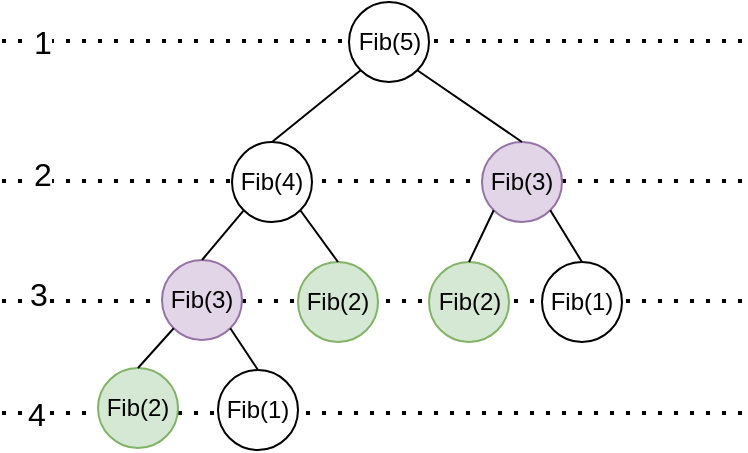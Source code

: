 <mxfile version="13.9.9" type="device"><diagram id="fnH07HXVB6h5ZfKv4MWk" name="第 1 页"><mxGraphModel dx="1106" dy="816" grid="1" gridSize="10" guides="1" tooltips="1" connect="1" arrows="1" fold="1" page="1" pageScale="1" pageWidth="827" pageHeight="1169" math="0" shadow="0"><root><mxCell id="0"/><mxCell id="1" parent="0"/><mxCell id="rr-4R5gL4vgYecgdSh1z-47" value="" style="endArrow=none;dashed=1;html=1;dashPattern=1 3;strokeWidth=2;" edge="1" parent="1"><mxGeometry width="50" height="50" relative="1" as="geometry"><mxPoint x="160" y="269.5" as="sourcePoint"/><mxPoint x="530" y="269.5" as="targetPoint"/></mxGeometry></mxCell><mxCell id="rr-4R5gL4vgYecgdSh1z-50" value="2" style="edgeLabel;html=1;align=center;verticalAlign=middle;resizable=0;points=[];fontSize=16;" vertex="1" connectable="0" parent="rr-4R5gL4vgYecgdSh1z-47"><mxGeometry x="-0.892" y="5" relative="1" as="geometry"><mxPoint y="1" as="offset"/></mxGeometry></mxCell><mxCell id="rr-4R5gL4vgYecgdSh1z-48" value="" style="endArrow=none;dashed=1;html=1;dashPattern=1 3;strokeWidth=2;" edge="1" parent="1"><mxGeometry width="50" height="50" relative="1" as="geometry"><mxPoint x="160" y="199.5" as="sourcePoint"/><mxPoint x="530" y="199.5" as="targetPoint"/></mxGeometry></mxCell><mxCell id="rr-4R5gL4vgYecgdSh1z-49" value="1" style="edgeLabel;html=1;align=center;verticalAlign=middle;resizable=0;points=[];fontSize=16;" vertex="1" connectable="0" parent="rr-4R5gL4vgYecgdSh1z-48"><mxGeometry x="-0.67" y="4" relative="1" as="geometry"><mxPoint x="-41" y="4.5" as="offset"/></mxGeometry></mxCell><mxCell id="rr-4R5gL4vgYecgdSh1z-46" value="" style="endArrow=none;dashed=1;html=1;dashPattern=1 3;strokeWidth=2;" edge="1" parent="1"><mxGeometry width="50" height="50" relative="1" as="geometry"><mxPoint x="160" y="329.5" as="sourcePoint"/><mxPoint x="530" y="329.5" as="targetPoint"/></mxGeometry></mxCell><mxCell id="rr-4R5gL4vgYecgdSh1z-51" value="3" style="edgeLabel;html=1;align=center;verticalAlign=middle;resizable=0;points=[];fontSize=16;" vertex="1" connectable="0" parent="rr-4R5gL4vgYecgdSh1z-46"><mxGeometry x="-0.903" y="5" relative="1" as="geometry"><mxPoint y="1" as="offset"/></mxGeometry></mxCell><mxCell id="rr-4R5gL4vgYecgdSh1z-45" value="" style="endArrow=none;dashed=1;html=1;dashPattern=1 3;strokeWidth=2;" edge="1" parent="1"><mxGeometry width="50" height="50" relative="1" as="geometry"><mxPoint x="160" y="385.5" as="sourcePoint"/><mxPoint x="530" y="385.5" as="targetPoint"/></mxGeometry></mxCell><mxCell id="rr-4R5gL4vgYecgdSh1z-53" value="4" style="edgeLabel;html=1;align=center;verticalAlign=middle;resizable=0;points=[];fontSize=16;" vertex="1" connectable="0" parent="rr-4R5gL4vgYecgdSh1z-45"><mxGeometry x="-0.908" y="1" relative="1" as="geometry"><mxPoint y="1" as="offset"/></mxGeometry></mxCell><mxCell id="rr-4R5gL4vgYecgdSh1z-18" value="Fib(5)" style="ellipse;whiteSpace=wrap;html=1;aspect=fixed;" vertex="1" parent="1"><mxGeometry x="333.5" y="180" width="40" height="40" as="geometry"/></mxCell><mxCell id="rr-4R5gL4vgYecgdSh1z-19" value="Fib(4)" style="ellipse;whiteSpace=wrap;html=1;aspect=fixed;" vertex="1" parent="1"><mxGeometry x="275" y="250" width="40" height="40" as="geometry"/></mxCell><mxCell id="rr-4R5gL4vgYecgdSh1z-20" value="Fib(3)" style="ellipse;whiteSpace=wrap;html=1;aspect=fixed;fillColor=#e1d5e7;strokeColor=#9673a6;" vertex="1" parent="1"><mxGeometry x="240" y="309" width="40" height="40" as="geometry"/></mxCell><mxCell id="rr-4R5gL4vgYecgdSh1z-21" value="Fib(1)" style="ellipse;whiteSpace=wrap;html=1;aspect=fixed;" vertex="1" parent="1"><mxGeometry x="268" y="364" width="40" height="40" as="geometry"/></mxCell><mxCell id="rr-4R5gL4vgYecgdSh1z-22" value="Fib(2)" style="ellipse;whiteSpace=wrap;html=1;aspect=fixed;fillColor=#d5e8d4;strokeColor=#82b366;" vertex="1" parent="1"><mxGeometry x="208" y="363" width="40" height="40" as="geometry"/></mxCell><mxCell id="rr-4R5gL4vgYecgdSh1z-23" value="Fib(2)" style="ellipse;whiteSpace=wrap;html=1;aspect=fixed;fillColor=#d5e8d4;strokeColor=#82b366;" vertex="1" parent="1"><mxGeometry x="308" y="310" width="40" height="40" as="geometry"/></mxCell><mxCell id="rr-4R5gL4vgYecgdSh1z-24" value="Fib(3)" style="ellipse;whiteSpace=wrap;html=1;aspect=fixed;fillColor=#e1d5e7;strokeColor=#9673a6;" vertex="1" parent="1"><mxGeometry x="400" y="250" width="40" height="40" as="geometry"/></mxCell><mxCell id="rr-4R5gL4vgYecgdSh1z-25" value="Fib(1)" style="ellipse;whiteSpace=wrap;html=1;aspect=fixed;" vertex="1" parent="1"><mxGeometry x="430" y="310" width="40" height="40" as="geometry"/></mxCell><mxCell id="rr-4R5gL4vgYecgdSh1z-26" value="Fib(2)" style="ellipse;whiteSpace=wrap;html=1;aspect=fixed;fillColor=#d5e8d4;strokeColor=#82b366;" vertex="1" parent="1"><mxGeometry x="373.5" y="310" width="40" height="40" as="geometry"/></mxCell><mxCell id="rr-4R5gL4vgYecgdSh1z-27" value="" style="endArrow=none;html=1;exitX=0.5;exitY=0;exitDx=0;exitDy=0;entryX=0;entryY=1;entryDx=0;entryDy=0;" edge="1" parent="1" source="rr-4R5gL4vgYecgdSh1z-22" target="rr-4R5gL4vgYecgdSh1z-20"><mxGeometry width="50" height="50" relative="1" as="geometry"><mxPoint x="390" y="440" as="sourcePoint"/><mxPoint x="440" y="390" as="targetPoint"/></mxGeometry></mxCell><mxCell id="rr-4R5gL4vgYecgdSh1z-28" value="" style="endArrow=none;html=1;exitX=1;exitY=1;exitDx=0;exitDy=0;entryX=0.5;entryY=0;entryDx=0;entryDy=0;" edge="1" parent="1" source="rr-4R5gL4vgYecgdSh1z-20" target="rr-4R5gL4vgYecgdSh1z-21"><mxGeometry width="50" height="50" relative="1" as="geometry"><mxPoint x="390" y="440" as="sourcePoint"/><mxPoint x="440" y="390" as="targetPoint"/></mxGeometry></mxCell><mxCell id="rr-4R5gL4vgYecgdSh1z-29" value="" style="endArrow=none;html=1;entryX=1;entryY=1;entryDx=0;entryDy=0;exitX=0.5;exitY=0;exitDx=0;exitDy=0;" edge="1" parent="1" source="rr-4R5gL4vgYecgdSh1z-24" target="rr-4R5gL4vgYecgdSh1z-18"><mxGeometry width="50" height="50" relative="1" as="geometry"><mxPoint x="390" y="440" as="sourcePoint"/><mxPoint x="440" y="390" as="targetPoint"/></mxGeometry></mxCell><mxCell id="rr-4R5gL4vgYecgdSh1z-30" value="" style="endArrow=none;html=1;exitX=0.5;exitY=0;exitDx=0;exitDy=0;entryX=0;entryY=1;entryDx=0;entryDy=0;" edge="1" parent="1" source="rr-4R5gL4vgYecgdSh1z-19" target="rr-4R5gL4vgYecgdSh1z-18"><mxGeometry width="50" height="50" relative="1" as="geometry"><mxPoint x="390" y="440" as="sourcePoint"/><mxPoint x="440" y="390" as="targetPoint"/></mxGeometry></mxCell><mxCell id="rr-4R5gL4vgYecgdSh1z-31" value="" style="endArrow=none;html=1;exitX=1;exitY=1;exitDx=0;exitDy=0;entryX=0.5;entryY=0;entryDx=0;entryDy=0;" edge="1" parent="1" source="rr-4R5gL4vgYecgdSh1z-19" target="rr-4R5gL4vgYecgdSh1z-23"><mxGeometry width="50" height="50" relative="1" as="geometry"><mxPoint x="390" y="440" as="sourcePoint"/><mxPoint x="440" y="390" as="targetPoint"/></mxGeometry></mxCell><mxCell id="rr-4R5gL4vgYecgdSh1z-32" value="" style="endArrow=none;html=1;exitX=0.5;exitY=0;exitDx=0;exitDy=0;entryX=0;entryY=1;entryDx=0;entryDy=0;" edge="1" parent="1" source="rr-4R5gL4vgYecgdSh1z-20" target="rr-4R5gL4vgYecgdSh1z-19"><mxGeometry width="50" height="50" relative="1" as="geometry"><mxPoint x="390" y="440" as="sourcePoint"/><mxPoint x="440" y="390" as="targetPoint"/></mxGeometry></mxCell><mxCell id="rr-4R5gL4vgYecgdSh1z-33" value="" style="endArrow=none;html=1;entryX=1;entryY=1;entryDx=0;entryDy=0;exitX=0.5;exitY=0;exitDx=0;exitDy=0;" edge="1" parent="1" source="rr-4R5gL4vgYecgdSh1z-25" target="rr-4R5gL4vgYecgdSh1z-24"><mxGeometry width="50" height="50" relative="1" as="geometry"><mxPoint x="390" y="440" as="sourcePoint"/><mxPoint x="440" y="390" as="targetPoint"/></mxGeometry></mxCell><mxCell id="rr-4R5gL4vgYecgdSh1z-34" value="" style="endArrow=none;html=1;exitX=0.5;exitY=0;exitDx=0;exitDy=0;entryX=0;entryY=1;entryDx=0;entryDy=0;" edge="1" parent="1" source="rr-4R5gL4vgYecgdSh1z-26" target="rr-4R5gL4vgYecgdSh1z-24"><mxGeometry width="50" height="50" relative="1" as="geometry"><mxPoint x="390" y="440" as="sourcePoint"/><mxPoint x="440" y="390" as="targetPoint"/></mxGeometry></mxCell></root></mxGraphModel></diagram></mxfile>